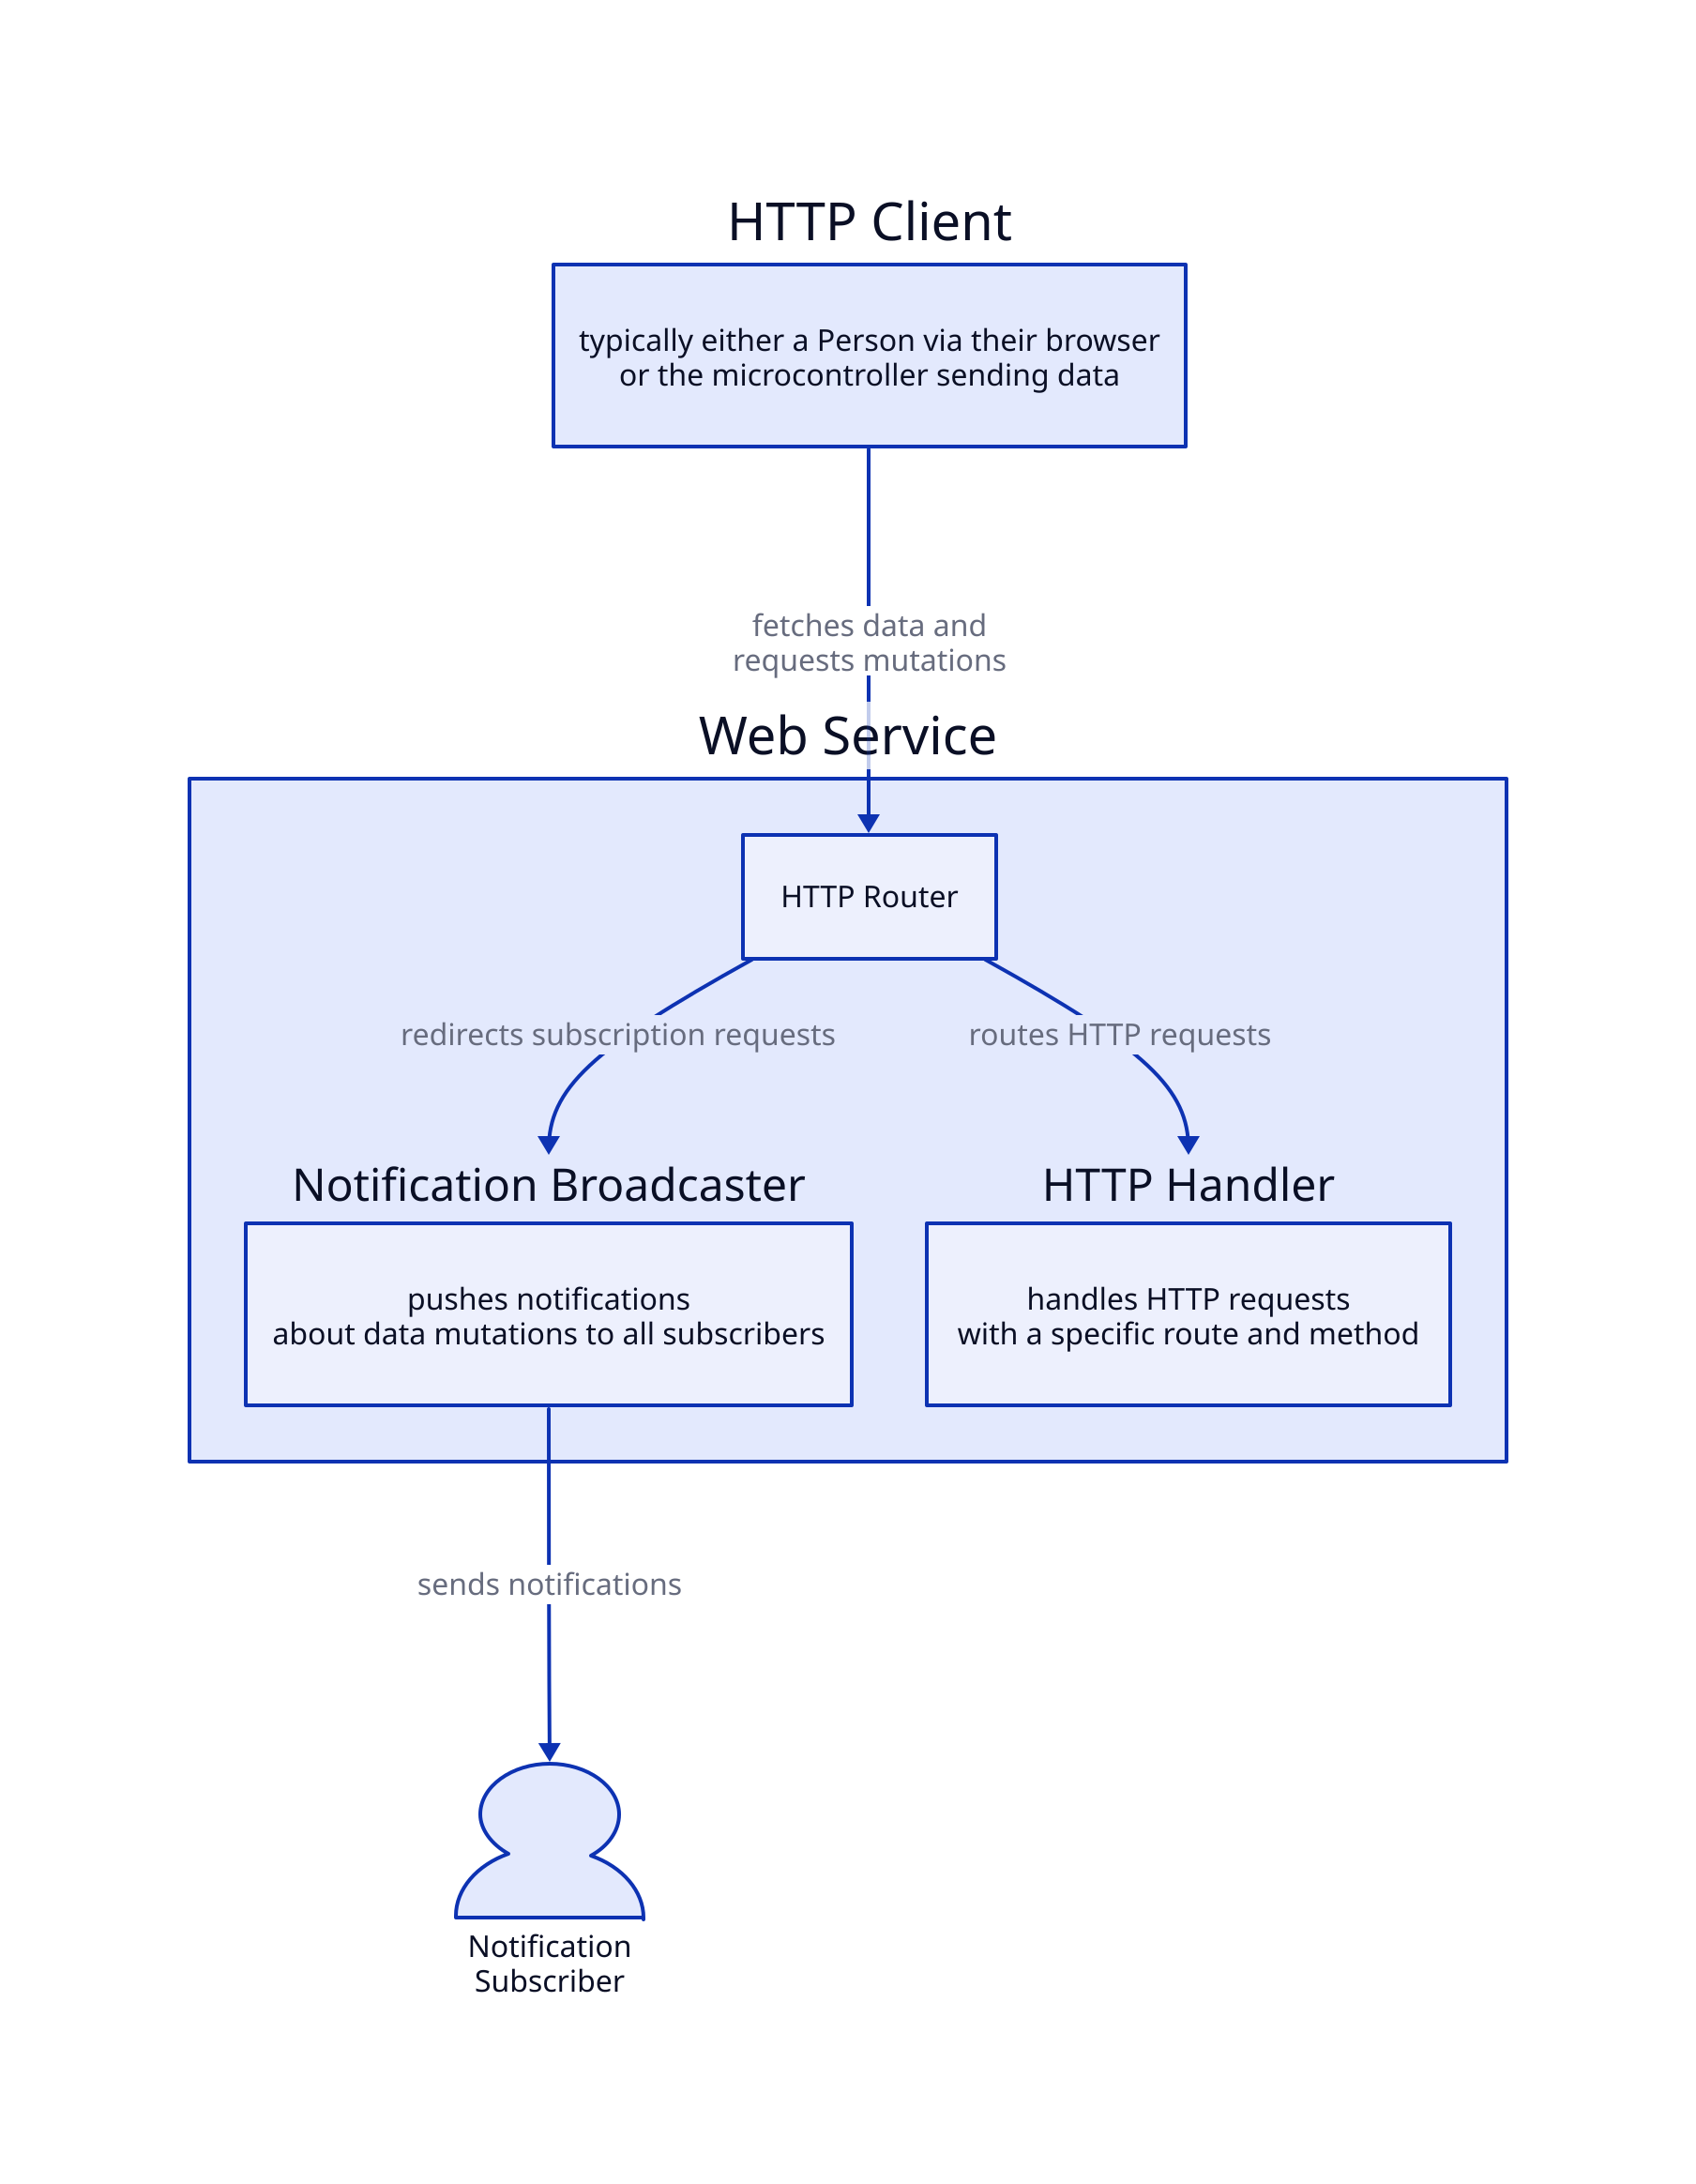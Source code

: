 http_client: {
  label: "HTTP Client"
  description: {
    shape: text
    label: "typically either a Person via their browser\nor the microcontroller sending data"
  }
}

http_client -> web_service.router: "fetches data and\nrequests mutations"

notif_subscriber: {
  label: "Notification\nSubscriber"
  shape: person
}

notif_subscriber <- web_service.notif_sender: "sends notifications"

web_service: {
  label: "Web Service"

  router: {
    label: "HTTP Router"
  }

  router -> notif_sender: "redirects subscription requests"

  notif_sender: {
    label: "Notification Broadcaster"
    description: {
      shape: text
      label: "pushes notifications\nabout data mutations to all subscribers"
    }
  }

  router -> handler: "routes HTTP requests"

  handler: {
    label: "HTTP Handler"
    description: {
      shape: text
      label: "handles HTTP requests\nwith a specific route and method"
    }
  }
}
